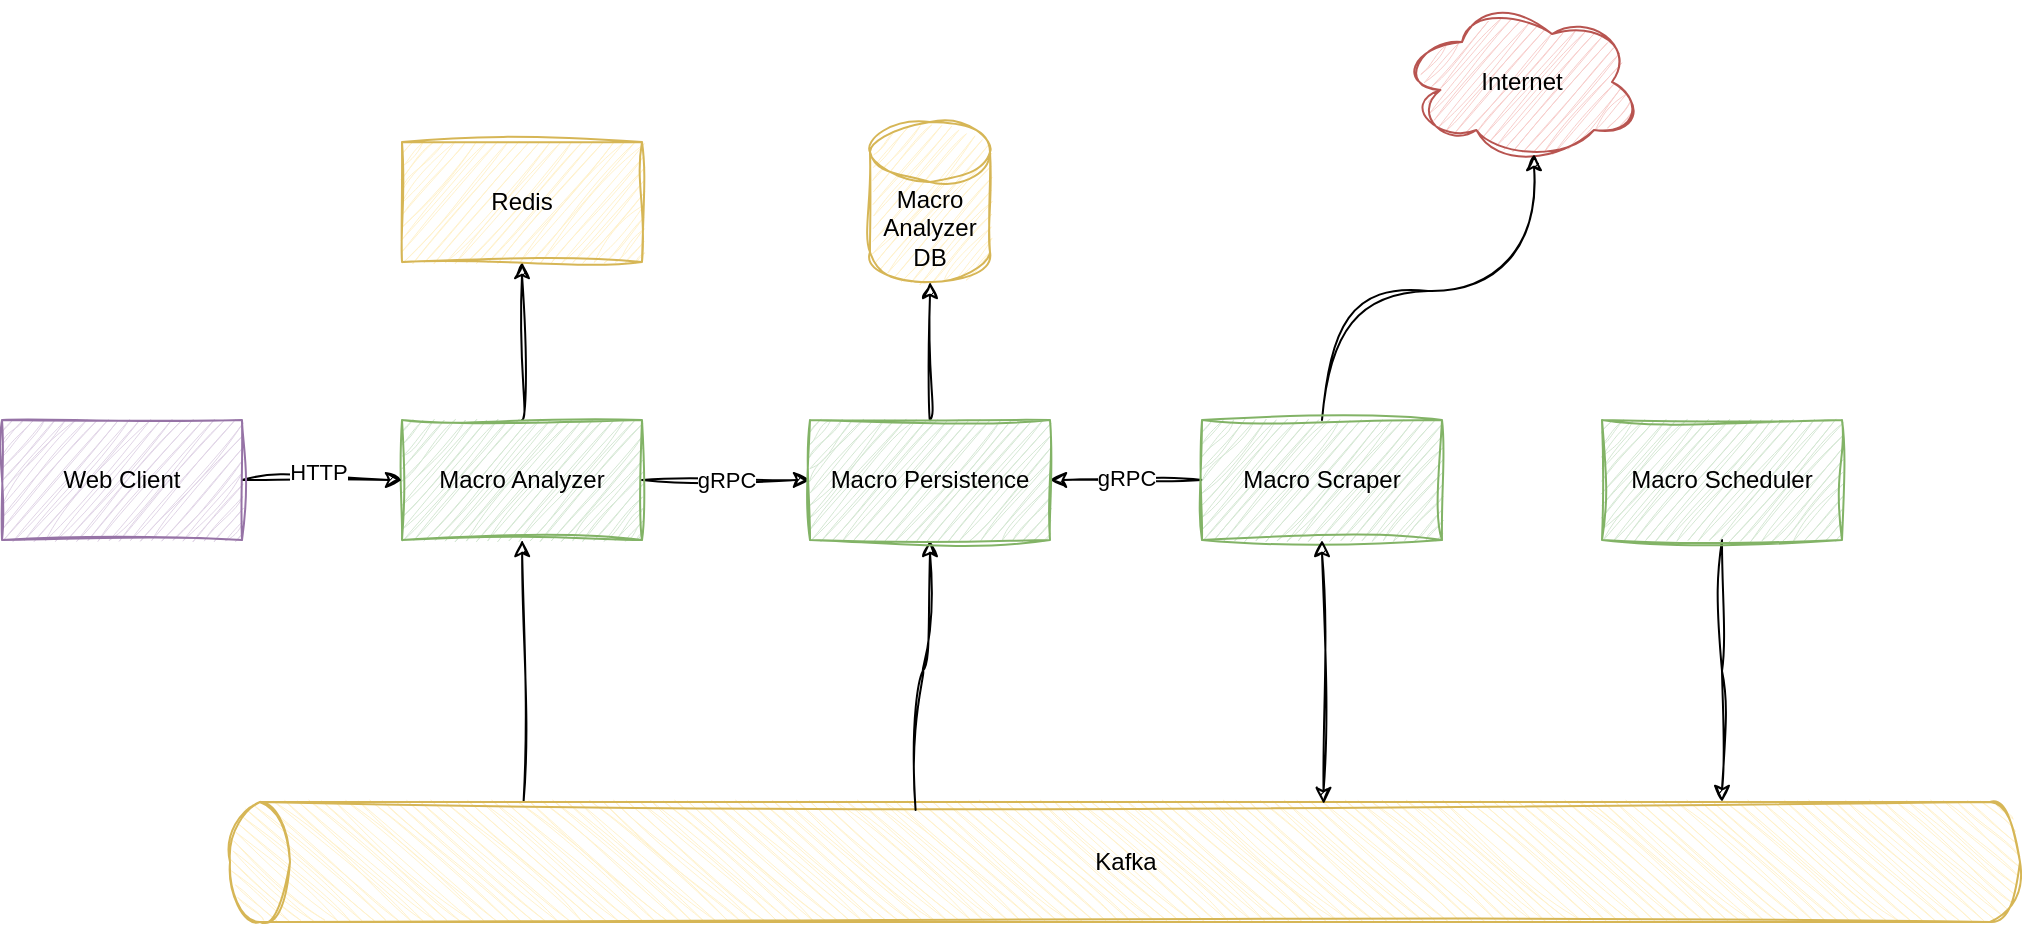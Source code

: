 <mxfile version="24.7.5">
  <diagram name="Sida-1" id="__18DLK_8SzkSr1lq7EO">
    <mxGraphModel dx="1272" dy="1873" grid="1" gridSize="10" guides="1" tooltips="1" connect="1" arrows="1" fold="1" page="1" pageScale="1" pageWidth="827" pageHeight="1169" math="0" shadow="0">
      <root>
        <mxCell id="0" />
        <mxCell id="1" parent="0" />
        <mxCell id="LN7JzE23VbZfIGFU3u6c-18" style="edgeStyle=orthogonalEdgeStyle;rounded=0;orthogonalLoop=1;jettySize=auto;html=1;entryX=0.5;entryY=1;entryDx=0;entryDy=0;curved=1;sketch=1;curveFitting=1;jiggle=2;" edge="1" parent="1" source="LN7JzE23VbZfIGFU3u6c-1" target="LN7JzE23VbZfIGFU3u6c-15">
          <mxGeometry relative="1" as="geometry" />
        </mxCell>
        <mxCell id="LN7JzE23VbZfIGFU3u6c-42" value="gRPC" style="edgeStyle=orthogonalEdgeStyle;rounded=0;orthogonalLoop=1;jettySize=auto;html=1;entryX=0;entryY=0.5;entryDx=0;entryDy=0;sketch=1;curveFitting=1;jiggle=2;" edge="1" parent="1" source="LN7JzE23VbZfIGFU3u6c-1" target="LN7JzE23VbZfIGFU3u6c-30">
          <mxGeometry relative="1" as="geometry" />
        </mxCell>
        <mxCell id="LN7JzE23VbZfIGFU3u6c-1" value="Macro Analyzer" style="rounded=0;whiteSpace=wrap;html=1;sketch=1;curveFitting=1;jiggle=2;fillColor=#d5e8d4;strokeColor=#82b366;" vertex="1" parent="1">
          <mxGeometry x="240" y="199" width="120" height="60" as="geometry" />
        </mxCell>
        <mxCell id="LN7JzE23VbZfIGFU3u6c-10" style="edgeStyle=orthogonalEdgeStyle;rounded=0;orthogonalLoop=1;jettySize=auto;html=1;entryX=0.5;entryY=1;entryDx=0;entryDy=0;exitX=1;exitY=0.164;exitDx=0;exitDy=0;exitPerimeter=0;sketch=1;curveFitting=1;jiggle=2;curved=1;" edge="1" parent="1" source="LN7JzE23VbZfIGFU3u6c-2" target="LN7JzE23VbZfIGFU3u6c-1">
          <mxGeometry relative="1" as="geometry" />
        </mxCell>
        <mxCell id="LN7JzE23VbZfIGFU3u6c-2" value="" style="shape=cylinder3;whiteSpace=wrap;html=1;boundedLbl=1;backgroundOutline=1;size=15;rotation=-90;sketch=1;curveFitting=1;jiggle=2;fillColor=#fff2cc;strokeColor=#d6b656;" vertex="1" parent="1">
          <mxGeometry x="571.5" y="-27.5" width="60" height="895" as="geometry" />
        </mxCell>
        <mxCell id="LN7JzE23VbZfIGFU3u6c-4" value="" style="edgeStyle=orthogonalEdgeStyle;rounded=0;orthogonalLoop=1;jettySize=auto;html=1;sketch=1;curveFitting=1;jiggle=2;" edge="1" parent="1" source="LN7JzE23VbZfIGFU3u6c-3" target="LN7JzE23VbZfIGFU3u6c-1">
          <mxGeometry relative="1" as="geometry" />
        </mxCell>
        <mxCell id="LN7JzE23VbZfIGFU3u6c-24" value="HTTP" style="edgeLabel;html=1;align=center;verticalAlign=middle;resizable=0;points=[];" vertex="1" connectable="0" parent="LN7JzE23VbZfIGFU3u6c-4">
          <mxGeometry x="-0.056" y="4" relative="1" as="geometry">
            <mxPoint as="offset" />
          </mxGeometry>
        </mxCell>
        <mxCell id="LN7JzE23VbZfIGFU3u6c-3" value="Web Client" style="rounded=0;whiteSpace=wrap;html=1;sketch=1;curveFitting=1;jiggle=2;fillColor=#e1d5e7;strokeColor=#9673a6;" vertex="1" parent="1">
          <mxGeometry x="40" y="199" width="120" height="60" as="geometry" />
        </mxCell>
        <mxCell id="LN7JzE23VbZfIGFU3u6c-6" value="Macro Analyzer DB" style="shape=cylinder3;whiteSpace=wrap;html=1;boundedLbl=1;backgroundOutline=1;size=15;sketch=1;curveFitting=1;jiggle=2;fillColor=#fff2cc;strokeColor=#d6b656;" vertex="1" parent="1">
          <mxGeometry x="474" y="50" width="60" height="80" as="geometry" />
        </mxCell>
        <mxCell id="LN7JzE23VbZfIGFU3u6c-9" value="" style="edgeStyle=orthogonalEdgeStyle;rounded=0;orthogonalLoop=1;jettySize=auto;html=1;sketch=1;curveFitting=1;jiggle=2;curved=0;exitX=0.5;exitY=1;exitDx=0;exitDy=0;" edge="1" parent="1" source="LN7JzE23VbZfIGFU3u6c-8">
          <mxGeometry relative="1" as="geometry">
            <mxPoint x="900" y="390" as="targetPoint" />
          </mxGeometry>
        </mxCell>
        <mxCell id="LN7JzE23VbZfIGFU3u6c-8" value="Macro Scheduler" style="rounded=0;whiteSpace=wrap;html=1;sketch=1;curveFitting=1;jiggle=2;fillColor=#d5e8d4;strokeColor=#82b366;" vertex="1" parent="1">
          <mxGeometry x="840" y="199" width="120" height="60" as="geometry" />
        </mxCell>
        <mxCell id="LN7JzE23VbZfIGFU3u6c-11" value="Kafka" style="text;html=1;align=center;verticalAlign=middle;whiteSpace=wrap;rounded=0;" vertex="1" parent="1">
          <mxGeometry x="571.5" y="405" width="60" height="30" as="geometry" />
        </mxCell>
        <mxCell id="LN7JzE23VbZfIGFU3u6c-15" value="Redis" style="rounded=0;whiteSpace=wrap;html=1;sketch=1;curveFitting=1;jiggle=2;fillColor=#fff2cc;strokeColor=#d6b656;" vertex="1" parent="1">
          <mxGeometry x="240" y="60" width="120" height="60" as="geometry" />
        </mxCell>
        <mxCell id="LN7JzE23VbZfIGFU3u6c-16" value="Internet" style="ellipse;shape=cloud;whiteSpace=wrap;html=1;sketch=1;curveFitting=1;jiggle=2;fillColor=#f8cecc;strokeColor=#b85450;" vertex="1" parent="1">
          <mxGeometry x="740" y="-10" width="120" height="80" as="geometry" />
        </mxCell>
        <mxCell id="LN7JzE23VbZfIGFU3u6c-17" style="edgeStyle=orthogonalEdgeStyle;rounded=0;orthogonalLoop=1;jettySize=auto;html=1;entryX=0.55;entryY=0.95;entryDx=0;entryDy=0;entryPerimeter=0;sketch=1;curveFitting=1;jiggle=2;curved=1;exitX=0.5;exitY=0;exitDx=0;exitDy=0;" edge="1" parent="1" source="LN7JzE23VbZfIGFU3u6c-12" target="LN7JzE23VbZfIGFU3u6c-16">
          <mxGeometry relative="1" as="geometry" />
        </mxCell>
        <mxCell id="LN7JzE23VbZfIGFU3u6c-31" style="edgeStyle=orthogonalEdgeStyle;rounded=0;orthogonalLoop=1;jettySize=auto;html=1;entryX=0.5;entryY=1;entryDx=0;entryDy=0;entryPerimeter=0;curved=1;sketch=1;curveFitting=1;jiggle=2;" edge="1" parent="1" source="LN7JzE23VbZfIGFU3u6c-30" target="LN7JzE23VbZfIGFU3u6c-6">
          <mxGeometry relative="1" as="geometry" />
        </mxCell>
        <mxCell id="LN7JzE23VbZfIGFU3u6c-43" value="" style="edgeStyle=orthogonalEdgeStyle;rounded=0;orthogonalLoop=1;jettySize=auto;html=1;sketch=1;curveFitting=1;jiggle=2;" edge="1" parent="1" source="LN7JzE23VbZfIGFU3u6c-12" target="LN7JzE23VbZfIGFU3u6c-30">
          <mxGeometry relative="1" as="geometry" />
        </mxCell>
        <mxCell id="LN7JzE23VbZfIGFU3u6c-44" value="gRPC" style="edgeLabel;html=1;align=center;verticalAlign=middle;resizable=0;points=[];" vertex="1" connectable="0" parent="LN7JzE23VbZfIGFU3u6c-43">
          <mxGeometry y="-1" relative="1" as="geometry">
            <mxPoint as="offset" />
          </mxGeometry>
        </mxCell>
        <mxCell id="LN7JzE23VbZfIGFU3u6c-12" value="Macro Scraper" style="rounded=0;whiteSpace=wrap;html=1;sketch=1;curveFitting=1;jiggle=2;fillColor=#d5e8d4;strokeColor=#82b366;" vertex="1" parent="1">
          <mxGeometry x="640" y="199" width="120" height="60" as="geometry" />
        </mxCell>
        <mxCell id="LN7JzE23VbZfIGFU3u6c-38" style="edgeStyle=orthogonalEdgeStyle;rounded=0;orthogonalLoop=1;jettySize=auto;html=1;startArrow=classic;startFill=1;curved=1;sketch=1;curveFitting=1;jiggle=2;entryX=0.983;entryY=0.611;entryDx=0;entryDy=0;entryPerimeter=0;" edge="1" parent="1" source="LN7JzE23VbZfIGFU3u6c-12" target="LN7JzE23VbZfIGFU3u6c-2">
          <mxGeometry relative="1" as="geometry">
            <mxPoint x="500" y="390" as="targetPoint" />
          </mxGeometry>
        </mxCell>
        <mxCell id="LN7JzE23VbZfIGFU3u6c-39" style="edgeStyle=orthogonalEdgeStyle;rounded=0;orthogonalLoop=1;jettySize=auto;html=1;startArrow=classic;startFill=1;endArrow=none;endFill=0;curved=1;sketch=1;curveFitting=1;jiggle=2;entryX=0.933;entryY=0.383;entryDx=0;entryDy=0;entryPerimeter=0;" edge="1" parent="1" source="LN7JzE23VbZfIGFU3u6c-30" target="LN7JzE23VbZfIGFU3u6c-2">
          <mxGeometry relative="1" as="geometry">
            <mxPoint x="500" y="380" as="targetPoint" />
          </mxGeometry>
        </mxCell>
        <mxCell id="LN7JzE23VbZfIGFU3u6c-30" value="Macro Persistence" style="rounded=0;whiteSpace=wrap;html=1;sketch=1;curveFitting=1;jiggle=2;fillColor=#d5e8d4;strokeColor=#82b366;" vertex="1" parent="1">
          <mxGeometry x="444" y="199" width="120" height="60" as="geometry" />
        </mxCell>
      </root>
    </mxGraphModel>
  </diagram>
</mxfile>

